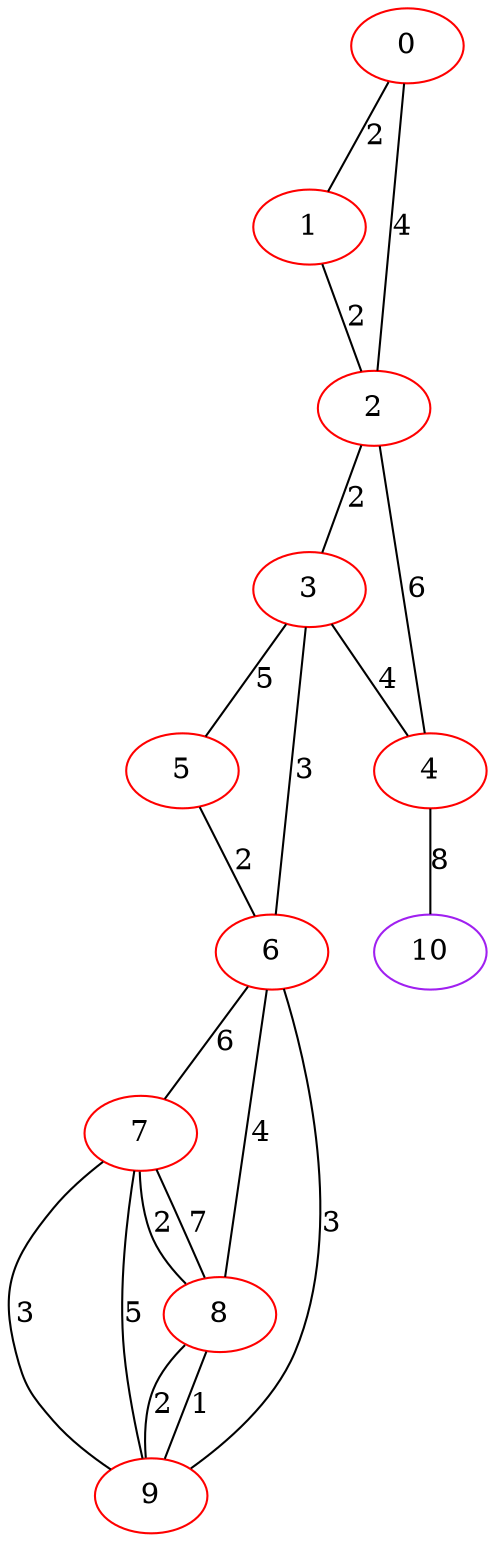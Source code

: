 graph "" {
0 [color=red, weight=1];
1 [color=red, weight=1];
2 [color=red, weight=1];
3 [color=red, weight=1];
4 [color=red, weight=1];
5 [color=red, weight=1];
6 [color=red, weight=1];
7 [color=red, weight=1];
8 [color=red, weight=1];
9 [color=red, weight=1];
10 [color=purple, weight=4];
0 -- 1  [key=0, label=2];
0 -- 2  [key=0, label=4];
1 -- 2  [key=0, label=2];
2 -- 3  [key=0, label=2];
2 -- 4  [key=0, label=6];
3 -- 4  [key=0, label=4];
3 -- 5  [key=0, label=5];
3 -- 6  [key=0, label=3];
4 -- 10  [key=0, label=8];
5 -- 6  [key=0, label=2];
6 -- 8  [key=0, label=4];
6 -- 9  [key=0, label=3];
6 -- 7  [key=0, label=6];
7 -- 8  [key=0, label=2];
7 -- 8  [key=1, label=7];
7 -- 9  [key=0, label=3];
7 -- 9  [key=1, label=5];
8 -- 9  [key=0, label=1];
8 -- 9  [key=1, label=2];
}
